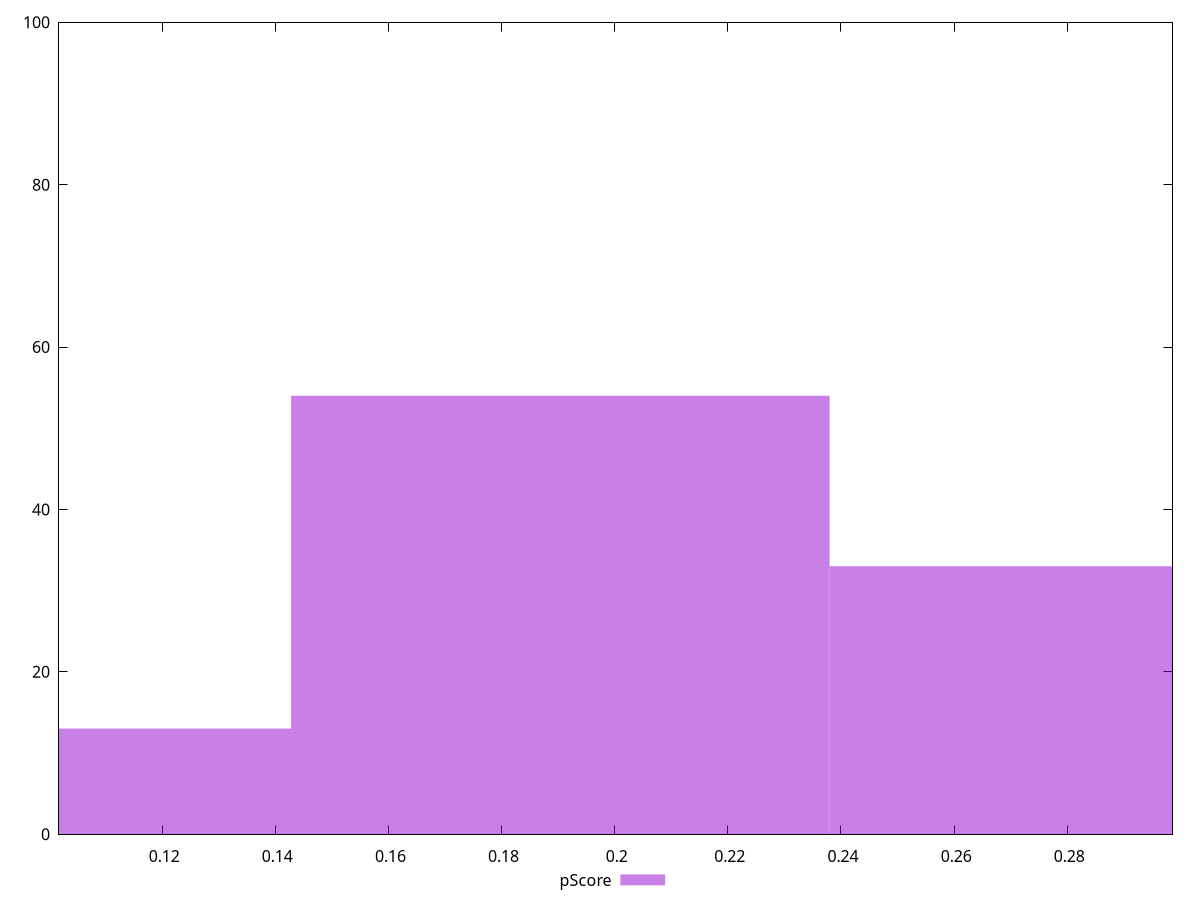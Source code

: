 reset

$pScore <<EOF
0.09519522416922868 13
0.2855856725076861 33
0.19039044833845736 54
EOF

set key outside below
set boxwidth 0.09519522416922868
set xrange [0.10176329966440095:0.29860105280306054]
set yrange [0:100]
set trange [0:100]
set style fill transparent solid 0.5 noborder
set terminal svg size 640, 490 enhanced background rgb 'white'
set output "report/report_00029_2021-02-24T13-36-40.390Z/first-meaningful-paint/samples/astro/pScore/histogram.svg"

plot $pScore title "pScore" with boxes

reset
